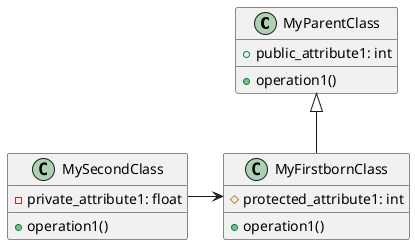 @startuml ClassDiagram
   class MyParentClass {
     + public_attribute1: int
     + operation1()
   }
   class MyFirstbornClass {
     # protected_attribute1: int
     + operation1()
   }
   class MySecondClass {
     - private_attribute1: float
     + operation1()
   }
   MyParentClass <|--MyFirstbornClass
   MySecondClass ->MyFirstbornClass
   @enduml
   ```
